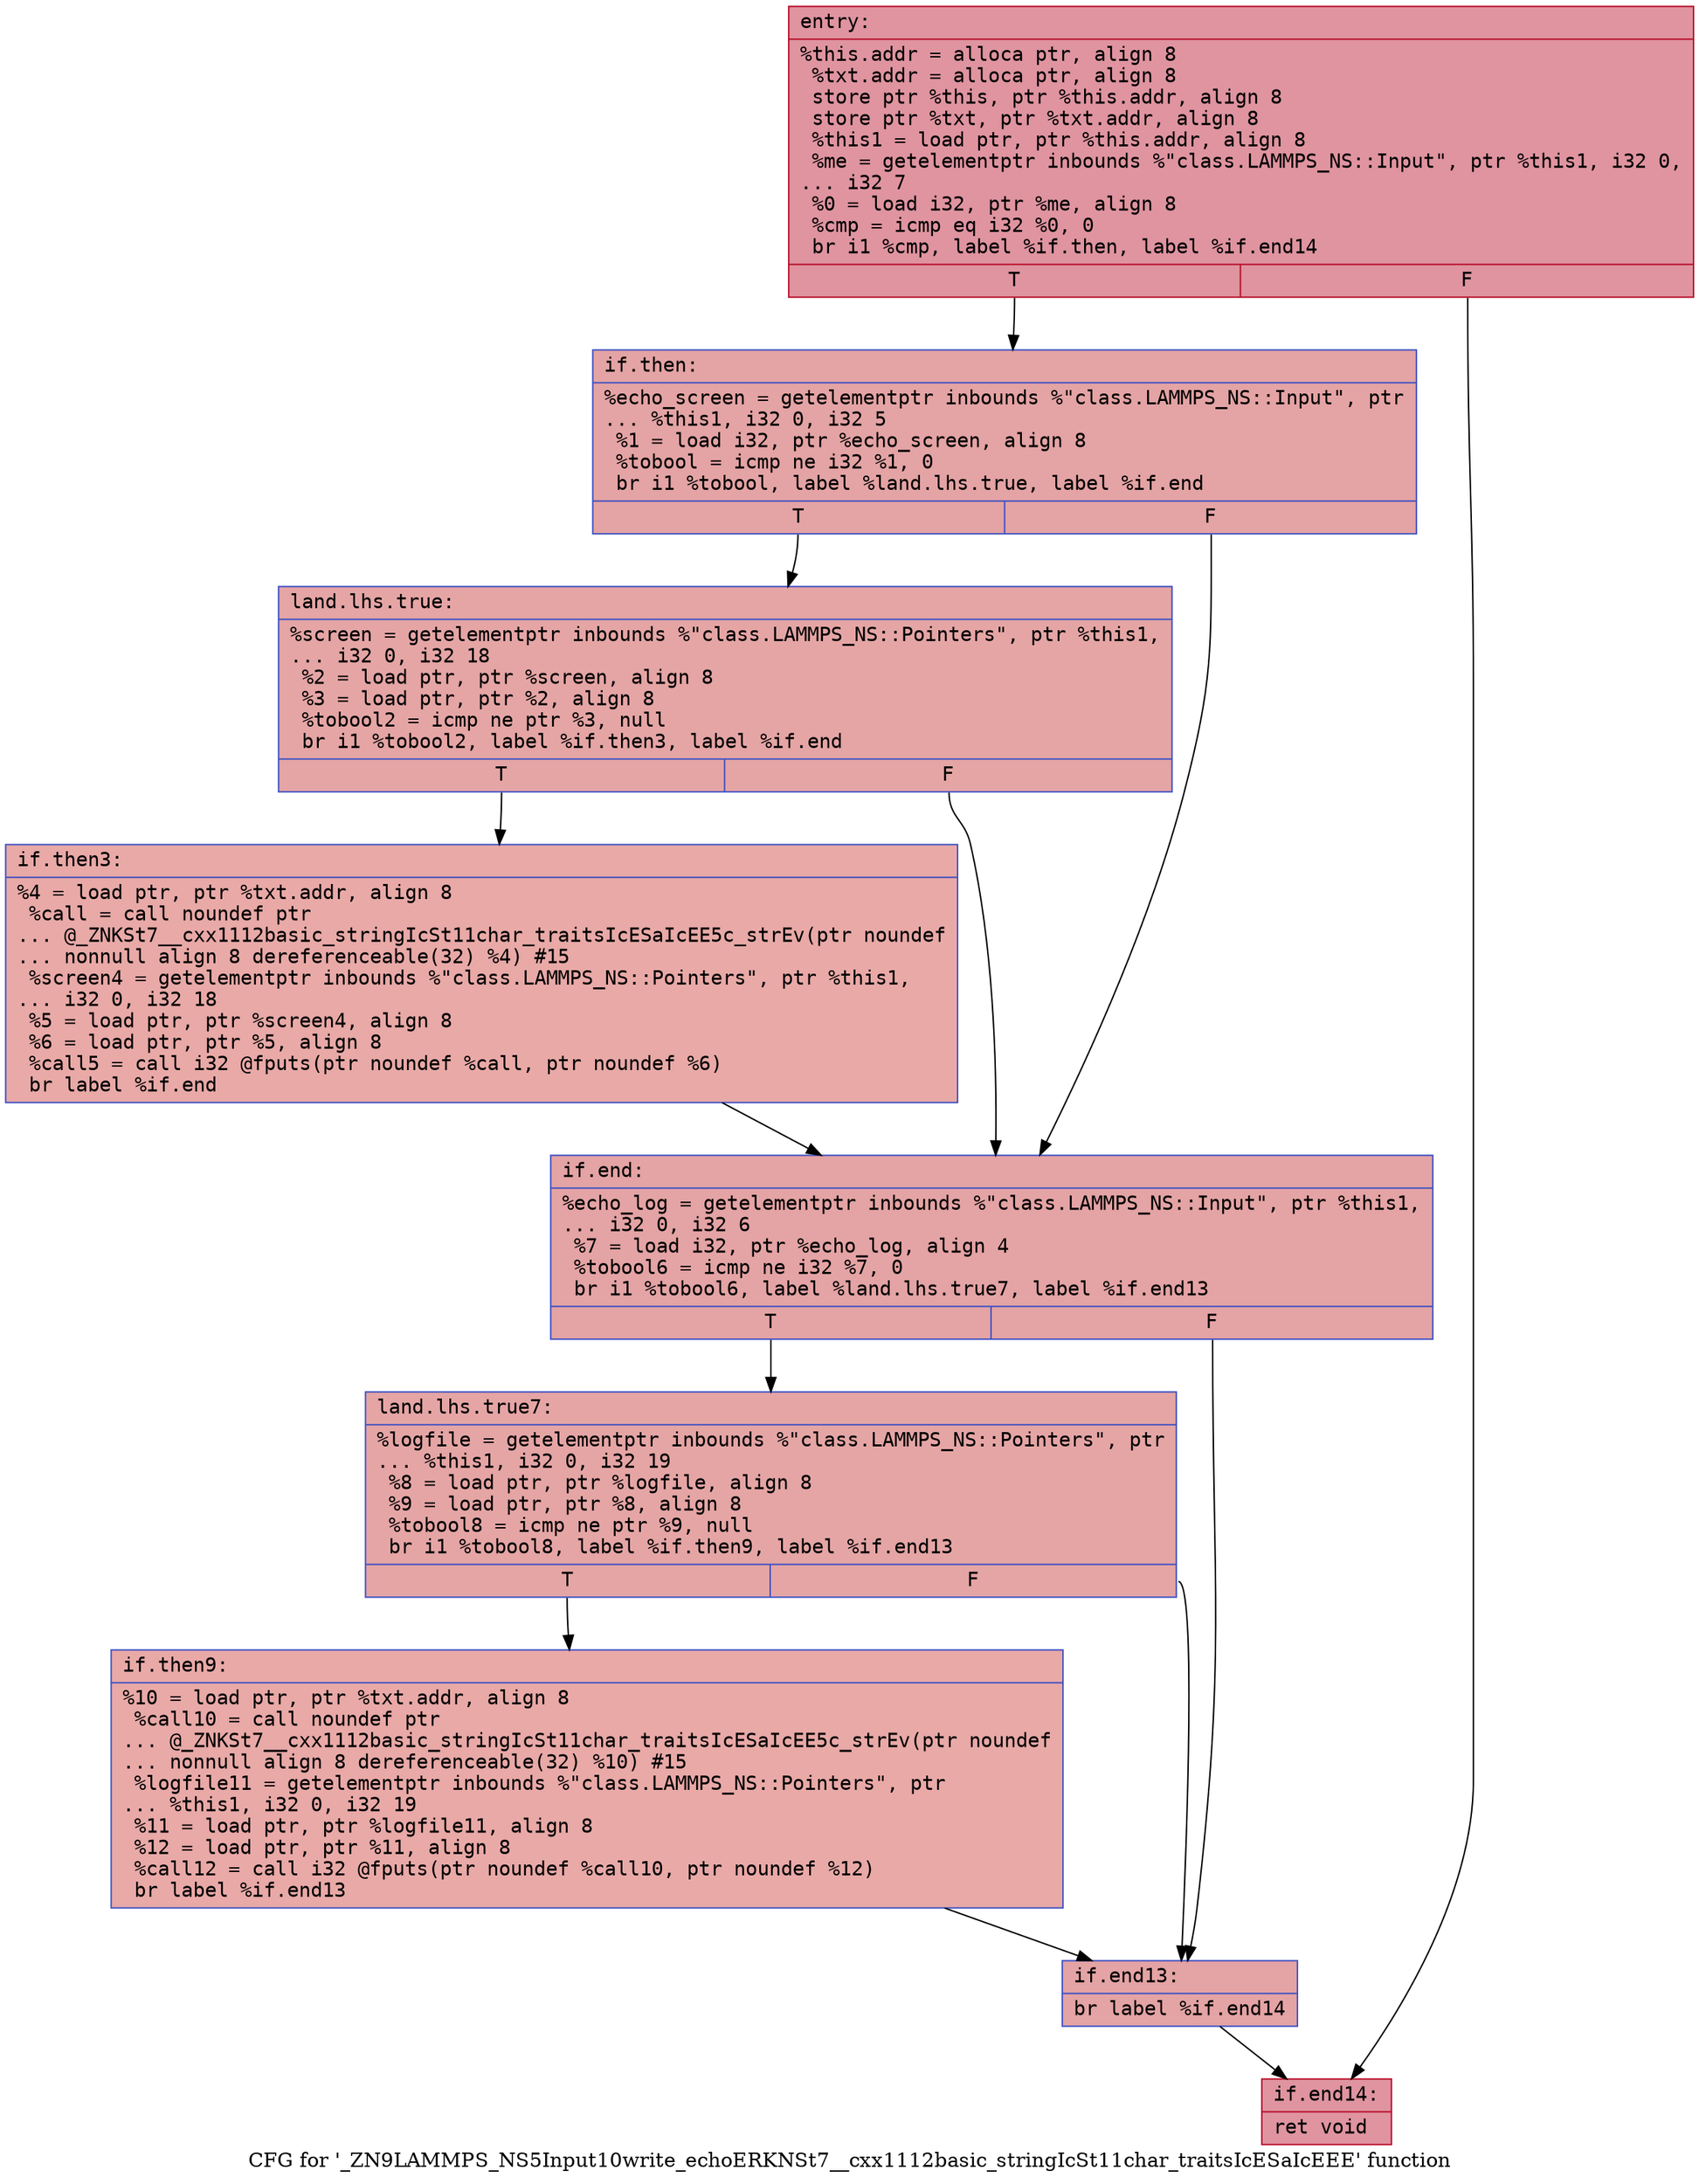digraph "CFG for '_ZN9LAMMPS_NS5Input10write_echoERKNSt7__cxx1112basic_stringIcSt11char_traitsIcESaIcEEE' function" {
	label="CFG for '_ZN9LAMMPS_NS5Input10write_echoERKNSt7__cxx1112basic_stringIcSt11char_traitsIcESaIcEEE' function";

	Node0x562873556230 [shape=record,color="#b70d28ff", style=filled, fillcolor="#b70d2870" fontname="Courier",label="{entry:\l|  %this.addr = alloca ptr, align 8\l  %txt.addr = alloca ptr, align 8\l  store ptr %this, ptr %this.addr, align 8\l  store ptr %txt, ptr %txt.addr, align 8\l  %this1 = load ptr, ptr %this.addr, align 8\l  %me = getelementptr inbounds %\"class.LAMMPS_NS::Input\", ptr %this1, i32 0,\l... i32 7\l  %0 = load i32, ptr %me, align 8\l  %cmp = icmp eq i32 %0, 0\l  br i1 %cmp, label %if.then, label %if.end14\l|{<s0>T|<s1>F}}"];
	Node0x562873556230:s0 -> Node0x5628735568a0[tooltip="entry -> if.then\nProbability 37.50%" ];
	Node0x562873556230:s1 -> Node0x562873556910[tooltip="entry -> if.end14\nProbability 62.50%" ];
	Node0x5628735568a0 [shape=record,color="#3d50c3ff", style=filled, fillcolor="#c32e3170" fontname="Courier",label="{if.then:\l|  %echo_screen = getelementptr inbounds %\"class.LAMMPS_NS::Input\", ptr\l... %this1, i32 0, i32 5\l  %1 = load i32, ptr %echo_screen, align 8\l  %tobool = icmp ne i32 %1, 0\l  br i1 %tobool, label %land.lhs.true, label %if.end\l|{<s0>T|<s1>F}}"];
	Node0x5628735568a0:s0 -> Node0x562873556c60[tooltip="if.then -> land.lhs.true\nProbability 62.50%" ];
	Node0x5628735568a0:s1 -> Node0x562873556e80[tooltip="if.then -> if.end\nProbability 37.50%" ];
	Node0x562873556c60 [shape=record,color="#3d50c3ff", style=filled, fillcolor="#c5333470" fontname="Courier",label="{land.lhs.true:\l|  %screen = getelementptr inbounds %\"class.LAMMPS_NS::Pointers\", ptr %this1,\l... i32 0, i32 18\l  %2 = load ptr, ptr %screen, align 8\l  %3 = load ptr, ptr %2, align 8\l  %tobool2 = icmp ne ptr %3, null\l  br i1 %tobool2, label %if.then3, label %if.end\l|{<s0>T|<s1>F}}"];
	Node0x562873556c60:s0 -> Node0x562873557230[tooltip="land.lhs.true -> if.then3\nProbability 62.50%" ];
	Node0x562873556c60:s1 -> Node0x562873556e80[tooltip="land.lhs.true -> if.end\nProbability 37.50%" ];
	Node0x562873557230 [shape=record,color="#3d50c3ff", style=filled, fillcolor="#ca3b3770" fontname="Courier",label="{if.then3:\l|  %4 = load ptr, ptr %txt.addr, align 8\l  %call = call noundef ptr\l... @_ZNKSt7__cxx1112basic_stringIcSt11char_traitsIcESaIcEE5c_strEv(ptr noundef\l... nonnull align 8 dereferenceable(32) %4) #15\l  %screen4 = getelementptr inbounds %\"class.LAMMPS_NS::Pointers\", ptr %this1,\l... i32 0, i32 18\l  %5 = load ptr, ptr %screen4, align 8\l  %6 = load ptr, ptr %5, align 8\l  %call5 = call i32 @fputs(ptr noundef %call, ptr noundef %6)\l  br label %if.end\l}"];
	Node0x562873557230 -> Node0x562873556e80[tooltip="if.then3 -> if.end\nProbability 100.00%" ];
	Node0x562873556e80 [shape=record,color="#3d50c3ff", style=filled, fillcolor="#c32e3170" fontname="Courier",label="{if.end:\l|  %echo_log = getelementptr inbounds %\"class.LAMMPS_NS::Input\", ptr %this1,\l... i32 0, i32 6\l  %7 = load i32, ptr %echo_log, align 4\l  %tobool6 = icmp ne i32 %7, 0\l  br i1 %tobool6, label %land.lhs.true7, label %if.end13\l|{<s0>T|<s1>F}}"];
	Node0x562873556e80:s0 -> Node0x562873557b30[tooltip="if.end -> land.lhs.true7\nProbability 62.50%" ];
	Node0x562873556e80:s1 -> Node0x562873557bb0[tooltip="if.end -> if.end13\nProbability 37.50%" ];
	Node0x562873557b30 [shape=record,color="#3d50c3ff", style=filled, fillcolor="#c5333470" fontname="Courier",label="{land.lhs.true7:\l|  %logfile = getelementptr inbounds %\"class.LAMMPS_NS::Pointers\", ptr\l... %this1, i32 0, i32 19\l  %8 = load ptr, ptr %logfile, align 8\l  %9 = load ptr, ptr %8, align 8\l  %tobool8 = icmp ne ptr %9, null\l  br i1 %tobool8, label %if.then9, label %if.end13\l|{<s0>T|<s1>F}}"];
	Node0x562873557b30:s0 -> Node0x562873558160[tooltip="land.lhs.true7 -> if.then9\nProbability 62.50%" ];
	Node0x562873557b30:s1 -> Node0x562873557bb0[tooltip="land.lhs.true7 -> if.end13\nProbability 37.50%" ];
	Node0x562873558160 [shape=record,color="#3d50c3ff", style=filled, fillcolor="#ca3b3770" fontname="Courier",label="{if.then9:\l|  %10 = load ptr, ptr %txt.addr, align 8\l  %call10 = call noundef ptr\l... @_ZNKSt7__cxx1112basic_stringIcSt11char_traitsIcESaIcEE5c_strEv(ptr noundef\l... nonnull align 8 dereferenceable(32) %10) #15\l  %logfile11 = getelementptr inbounds %\"class.LAMMPS_NS::Pointers\", ptr\l... %this1, i32 0, i32 19\l  %11 = load ptr, ptr %logfile11, align 8\l  %12 = load ptr, ptr %11, align 8\l  %call12 = call i32 @fputs(ptr noundef %call10, ptr noundef %12)\l  br label %if.end13\l}"];
	Node0x562873558160 -> Node0x562873557bb0[tooltip="if.then9 -> if.end13\nProbability 100.00%" ];
	Node0x562873557bb0 [shape=record,color="#3d50c3ff", style=filled, fillcolor="#c32e3170" fontname="Courier",label="{if.end13:\l|  br label %if.end14\l}"];
	Node0x562873557bb0 -> Node0x562873556910[tooltip="if.end13 -> if.end14\nProbability 100.00%" ];
	Node0x562873556910 [shape=record,color="#b70d28ff", style=filled, fillcolor="#b70d2870" fontname="Courier",label="{if.end14:\l|  ret void\l}"];
}
